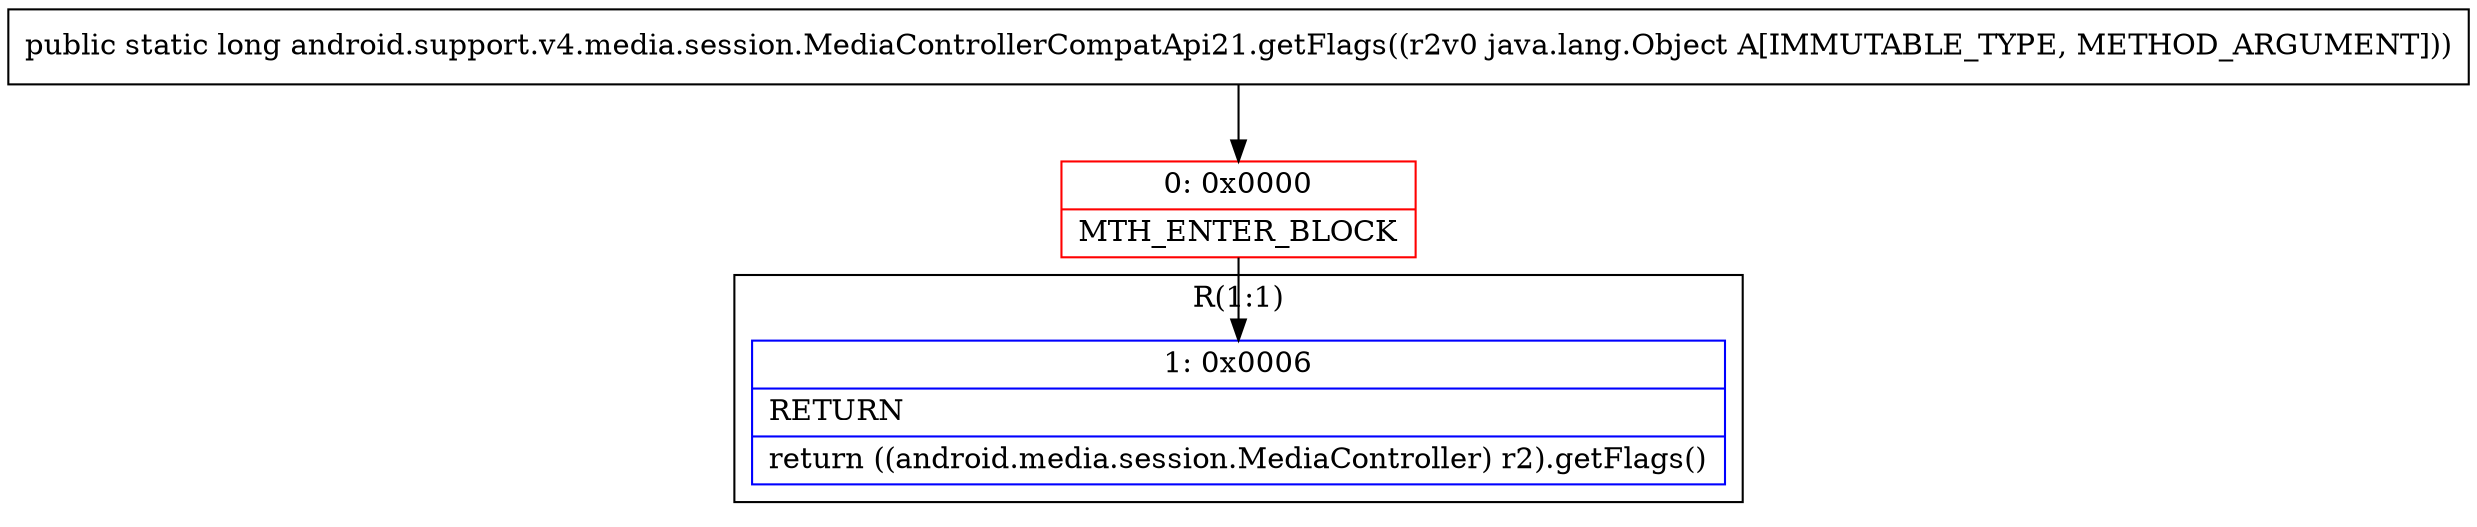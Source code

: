 digraph "CFG forandroid.support.v4.media.session.MediaControllerCompatApi21.getFlags(Ljava\/lang\/Object;)J" {
subgraph cluster_Region_1783211003 {
label = "R(1:1)";
node [shape=record,color=blue];
Node_1 [shape=record,label="{1\:\ 0x0006|RETURN\l|return ((android.media.session.MediaController) r2).getFlags()\l}"];
}
Node_0 [shape=record,color=red,label="{0\:\ 0x0000|MTH_ENTER_BLOCK\l}"];
MethodNode[shape=record,label="{public static long android.support.v4.media.session.MediaControllerCompatApi21.getFlags((r2v0 java.lang.Object A[IMMUTABLE_TYPE, METHOD_ARGUMENT])) }"];
MethodNode -> Node_0;
Node_0 -> Node_1;
}

